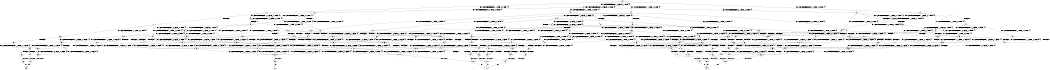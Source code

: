digraph BCG {
size = "7, 10.5";
center = TRUE;
node [shape = circle];
0 [peripheries = 2];
0 -> 1 [label = "EX !0 !ATOMIC_EXCH_BRANCH (2, +1, TRUE, +0, 2, TRUE) !{0}"];
0 -> 2 [label = "EX !2 !ATOMIC_EXCH_BRANCH (1, +0, FALSE, +0, 1, TRUE) !{0}"];
0 -> 3 [label = "EX !1 !ATOMIC_EXCH_BRANCH (1, +1, TRUE, +0, 2, TRUE) !{0}"];
0 -> 4 [label = "EX !0 !ATOMIC_EXCH_BRANCH (2, +1, TRUE, +0, 2, TRUE) !{0}"];
1 -> 5 [label = "EX !2 !ATOMIC_EXCH_BRANCH (1, +0, FALSE, +0, 1, TRUE) !{0}"];
1 -> 6 [label = "EX !1 !ATOMIC_EXCH_BRANCH (1, +1, TRUE, +0, 2, TRUE) !{0}"];
1 -> 7 [label = "TERMINATE !0"];
2 -> 2 [label = "EX !2 !ATOMIC_EXCH_BRANCH (1, +0, FALSE, +0, 1, TRUE) !{0}"];
2 -> 8 [label = "EX !0 !ATOMIC_EXCH_BRANCH (2, +1, TRUE, +0, 2, TRUE) !{0}"];
2 -> 9 [label = "EX !1 !ATOMIC_EXCH_BRANCH (1, +1, TRUE, +0, 2, TRUE) !{0}"];
2 -> 10 [label = "EX !0 !ATOMIC_EXCH_BRANCH (2, +1, TRUE, +0, 2, TRUE) !{0}"];
3 -> 11 [label = "EX !0 !ATOMIC_EXCH_BRANCH (2, +1, TRUE, +0, 2, TRUE) !{0}"];
3 -> 12 [label = "EX !2 !ATOMIC_EXCH_BRANCH (1, +0, FALSE, +0, 1, FALSE) !{0}"];
3 -> 13 [label = "TERMINATE !1"];
3 -> 14 [label = "EX !0 !ATOMIC_EXCH_BRANCH (2, +1, TRUE, +0, 2, TRUE) !{0}"];
4 -> 15 [label = "EX !2 !ATOMIC_EXCH_BRANCH (1, +0, FALSE, +0, 1, TRUE) !{0}"];
4 -> 16 [label = "EX !1 !ATOMIC_EXCH_BRANCH (1, +1, TRUE, +0, 2, TRUE) !{0}"];
4 -> 17 [label = "TERMINATE !0"];
5 -> 5 [label = "EX !2 !ATOMIC_EXCH_BRANCH (1, +0, FALSE, +0, 1, TRUE) !{0}"];
5 -> 18 [label = "EX !1 !ATOMIC_EXCH_BRANCH (1, +1, TRUE, +0, 2, TRUE) !{0}"];
5 -> 19 [label = "TERMINATE !0"];
6 -> 20 [label = "EX !2 !ATOMIC_EXCH_BRANCH (1, +0, FALSE, +0, 1, FALSE) !{0}"];
6 -> 21 [label = "TERMINATE !0"];
6 -> 22 [label = "TERMINATE !1"];
7 -> 23 [label = "EX !2 !ATOMIC_EXCH_BRANCH (1, +0, FALSE, +0, 1, TRUE) !{1}"];
7 -> 24 [label = "EX !1 !ATOMIC_EXCH_BRANCH (1, +1, TRUE, +0, 2, TRUE) !{1}"];
7 -> 25 [label = "EX !1 !ATOMIC_EXCH_BRANCH (1, +1, TRUE, +0, 2, TRUE) !{1}"];
8 -> 5 [label = "EX !2 !ATOMIC_EXCH_BRANCH (1, +0, FALSE, +0, 1, TRUE) !{0}"];
8 -> 18 [label = "EX !1 !ATOMIC_EXCH_BRANCH (1, +1, TRUE, +0, 2, TRUE) !{0}"];
8 -> 19 [label = "TERMINATE !0"];
9 -> 12 [label = "EX !2 !ATOMIC_EXCH_BRANCH (1, +0, FALSE, +0, 1, FALSE) !{0}"];
9 -> 26 [label = "EX !0 !ATOMIC_EXCH_BRANCH (2, +1, TRUE, +0, 2, TRUE) !{0}"];
9 -> 27 [label = "TERMINATE !1"];
9 -> 28 [label = "EX !0 !ATOMIC_EXCH_BRANCH (2, +1, TRUE, +0, 2, TRUE) !{0}"];
10 -> 15 [label = "EX !2 !ATOMIC_EXCH_BRANCH (1, +0, FALSE, +0, 1, TRUE) !{0}"];
10 -> 29 [label = "EX !1 !ATOMIC_EXCH_BRANCH (1, +1, TRUE, +0, 2, TRUE) !{0}"];
10 -> 30 [label = "TERMINATE !0"];
11 -> 20 [label = "EX !2 !ATOMIC_EXCH_BRANCH (1, +0, FALSE, +0, 1, FALSE) !{0}"];
11 -> 21 [label = "TERMINATE !0"];
11 -> 22 [label = "TERMINATE !1"];
12 -> 31 [label = "EX !2 !ATOMIC_EXCH_BRANCH (2, +0, FALSE, +0, 2, TRUE) !{0}"];
12 -> 32 [label = "EX !0 !ATOMIC_EXCH_BRANCH (2, +1, TRUE, +0, 2, TRUE) !{0}"];
12 -> 33 [label = "TERMINATE !1"];
12 -> 34 [label = "EX !0 !ATOMIC_EXCH_BRANCH (2, +1, TRUE, +0, 2, TRUE) !{0}"];
13 -> 35 [label = "EX !0 !ATOMIC_EXCH_BRANCH (2, +1, TRUE, +0, 2, TRUE) !{0}"];
13 -> 36 [label = "EX !2 !ATOMIC_EXCH_BRANCH (1, +0, FALSE, +0, 1, FALSE) !{0}"];
13 -> 37 [label = "EX !0 !ATOMIC_EXCH_BRANCH (2, +1, TRUE, +0, 2, TRUE) !{0}"];
14 -> 38 [label = "EX !2 !ATOMIC_EXCH_BRANCH (1, +0, FALSE, +0, 1, FALSE) !{0}"];
14 -> 39 [label = "TERMINATE !0"];
14 -> 40 [label = "TERMINATE !1"];
15 -> 15 [label = "EX !2 !ATOMIC_EXCH_BRANCH (1, +0, FALSE, +0, 1, TRUE) !{0}"];
15 -> 29 [label = "EX !1 !ATOMIC_EXCH_BRANCH (1, +1, TRUE, +0, 2, TRUE) !{0}"];
15 -> 30 [label = "TERMINATE !0"];
16 -> 38 [label = "EX !2 !ATOMIC_EXCH_BRANCH (1, +0, FALSE, +0, 1, FALSE) !{0}"];
16 -> 39 [label = "TERMINATE !0"];
16 -> 40 [label = "TERMINATE !1"];
17 -> 41 [label = "EX !2 !ATOMIC_EXCH_BRANCH (1, +0, FALSE, +0, 1, TRUE) !{1}"];
17 -> 42 [label = "EX !1 !ATOMIC_EXCH_BRANCH (1, +1, TRUE, +0, 2, TRUE) !{1}"];
18 -> 20 [label = "EX !2 !ATOMIC_EXCH_BRANCH (1, +0, FALSE, +0, 1, FALSE) !{0}"];
18 -> 43 [label = "TERMINATE !0"];
18 -> 44 [label = "TERMINATE !1"];
19 -> 23 [label = "EX !2 !ATOMIC_EXCH_BRANCH (1, +0, FALSE, +0, 1, TRUE) !{1}"];
19 -> 45 [label = "EX !1 !ATOMIC_EXCH_BRANCH (1, +1, TRUE, +0, 2, TRUE) !{1}"];
19 -> 46 [label = "EX !1 !ATOMIC_EXCH_BRANCH (1, +1, TRUE, +0, 2, TRUE) !{1}"];
20 -> 47 [label = "EX !2 !ATOMIC_EXCH_BRANCH (2, +0, FALSE, +0, 2, FALSE) !{0}"];
20 -> 48 [label = "TERMINATE !0"];
20 -> 49 [label = "TERMINATE !1"];
21 -> 50 [label = "EX !2 !ATOMIC_EXCH_BRANCH (1, +0, FALSE, +0, 1, FALSE) !{1}"];
21 -> 51 [label = "TERMINATE !1"];
22 -> 52 [label = "EX !2 !ATOMIC_EXCH_BRANCH (1, +0, FALSE, +0, 1, FALSE) !{0}"];
22 -> 53 [label = "TERMINATE !0"];
23 -> 23 [label = "EX !2 !ATOMIC_EXCH_BRANCH (1, +0, FALSE, +0, 1, TRUE) !{1}"];
23 -> 45 [label = "EX !1 !ATOMIC_EXCH_BRANCH (1, +1, TRUE, +0, 2, TRUE) !{1}"];
23 -> 46 [label = "EX !1 !ATOMIC_EXCH_BRANCH (1, +1, TRUE, +0, 2, TRUE) !{1}"];
24 -> 50 [label = "EX !2 !ATOMIC_EXCH_BRANCH (1, +0, FALSE, +0, 1, FALSE) !{1}"];
24 -> 51 [label = "TERMINATE !1"];
25 -> 54 [label = "EX !2 !ATOMIC_EXCH_BRANCH (1, +0, FALSE, +0, 1, FALSE) !{1}"];
25 -> 55 [label = "TERMINATE !1"];
26 -> 20 [label = "EX !2 !ATOMIC_EXCH_BRANCH (1, +0, FALSE, +0, 1, FALSE) !{0}"];
26 -> 43 [label = "TERMINATE !0"];
26 -> 44 [label = "TERMINATE !1"];
27 -> 36 [label = "EX !2 !ATOMIC_EXCH_BRANCH (1, +0, FALSE, +0, 1, FALSE) !{0}"];
27 -> 56 [label = "EX !0 !ATOMIC_EXCH_BRANCH (2, +1, TRUE, +0, 2, TRUE) !{0}"];
27 -> 57 [label = "EX !0 !ATOMIC_EXCH_BRANCH (2, +1, TRUE, +0, 2, TRUE) !{0}"];
28 -> 38 [label = "EX !2 !ATOMIC_EXCH_BRANCH (1, +0, FALSE, +0, 1, FALSE) !{0}"];
28 -> 58 [label = "TERMINATE !0"];
28 -> 59 [label = "TERMINATE !1"];
29 -> 38 [label = "EX !2 !ATOMIC_EXCH_BRANCH (1, +0, FALSE, +0, 1, FALSE) !{0}"];
29 -> 58 [label = "TERMINATE !0"];
29 -> 59 [label = "TERMINATE !1"];
30 -> 41 [label = "EX !2 !ATOMIC_EXCH_BRANCH (1, +0, FALSE, +0, 1, TRUE) !{1}"];
30 -> 60 [label = "EX !1 !ATOMIC_EXCH_BRANCH (1, +1, TRUE, +0, 2, TRUE) !{1}"];
31 -> 31 [label = "EX !2 !ATOMIC_EXCH_BRANCH (2, +0, FALSE, +0, 2, TRUE) !{0}"];
31 -> 32 [label = "EX !0 !ATOMIC_EXCH_BRANCH (2, +1, TRUE, +0, 2, TRUE) !{0}"];
31 -> 33 [label = "TERMINATE !1"];
31 -> 34 [label = "EX !0 !ATOMIC_EXCH_BRANCH (2, +1, TRUE, +0, 2, TRUE) !{0}"];
32 -> 47 [label = "EX !2 !ATOMIC_EXCH_BRANCH (2, +0, FALSE, +0, 2, FALSE) !{0}"];
32 -> 48 [label = "TERMINATE !0"];
32 -> 49 [label = "TERMINATE !1"];
33 -> 61 [label = "EX !2 !ATOMIC_EXCH_BRANCH (2, +0, FALSE, +0, 2, TRUE) !{0}"];
33 -> 62 [label = "EX !0 !ATOMIC_EXCH_BRANCH (2, +1, TRUE, +0, 2, TRUE) !{0}"];
33 -> 63 [label = "EX !0 !ATOMIC_EXCH_BRANCH (2, +1, TRUE, +0, 2, TRUE) !{0}"];
34 -> 64 [label = "EX !2 !ATOMIC_EXCH_BRANCH (2, +0, FALSE, +0, 2, FALSE) !{0}"];
34 -> 65 [label = "TERMINATE !0"];
34 -> 66 [label = "TERMINATE !1"];
35 -> 52 [label = "EX !2 !ATOMIC_EXCH_BRANCH (1, +0, FALSE, +0, 1, FALSE) !{0}"];
35 -> 53 [label = "TERMINATE !0"];
36 -> 61 [label = "EX !2 !ATOMIC_EXCH_BRANCH (2, +0, FALSE, +0, 2, TRUE) !{0}"];
36 -> 62 [label = "EX !0 !ATOMIC_EXCH_BRANCH (2, +1, TRUE, +0, 2, TRUE) !{0}"];
36 -> 63 [label = "EX !0 !ATOMIC_EXCH_BRANCH (2, +1, TRUE, +0, 2, TRUE) !{0}"];
37 -> 67 [label = "EX !2 !ATOMIC_EXCH_BRANCH (1, +0, FALSE, +0, 1, FALSE) !{0}"];
37 -> 68 [label = "TERMINATE !0"];
38 -> 64 [label = "EX !2 !ATOMIC_EXCH_BRANCH (2, +0, FALSE, +0, 2, FALSE) !{0}"];
38 -> 65 [label = "TERMINATE !0"];
38 -> 66 [label = "TERMINATE !1"];
39 -> 69 [label = "EX !2 !ATOMIC_EXCH_BRANCH (1, +0, FALSE, +0, 1, FALSE) !{1}"];
39 -> 70 [label = "TERMINATE !1"];
40 -> 67 [label = "EX !2 !ATOMIC_EXCH_BRANCH (1, +0, FALSE, +0, 1, FALSE) !{0}"];
40 -> 68 [label = "TERMINATE !0"];
41 -> 41 [label = "EX !2 !ATOMIC_EXCH_BRANCH (1, +0, FALSE, +0, 1, TRUE) !{1}"];
41 -> 60 [label = "EX !1 !ATOMIC_EXCH_BRANCH (1, +1, TRUE, +0, 2, TRUE) !{1}"];
42 -> 69 [label = "EX !2 !ATOMIC_EXCH_BRANCH (1, +0, FALSE, +0, 1, FALSE) !{1}"];
42 -> 70 [label = "TERMINATE !1"];
43 -> 50 [label = "EX !2 !ATOMIC_EXCH_BRANCH (1, +0, FALSE, +0, 1, FALSE) !{1}"];
43 -> 71 [label = "TERMINATE !1"];
44 -> 52 [label = "EX !2 !ATOMIC_EXCH_BRANCH (1, +0, FALSE, +0, 1, FALSE) !{0}"];
44 -> 72 [label = "TERMINATE !0"];
45 -> 50 [label = "EX !2 !ATOMIC_EXCH_BRANCH (1, +0, FALSE, +0, 1, FALSE) !{1}"];
45 -> 71 [label = "TERMINATE !1"];
46 -> 54 [label = "EX !2 !ATOMIC_EXCH_BRANCH (1, +0, FALSE, +0, 1, FALSE) !{1}"];
46 -> 73 [label = "TERMINATE !1"];
47 -> 74 [label = "TERMINATE !0"];
47 -> 75 [label = "TERMINATE !2"];
47 -> 76 [label = "TERMINATE !1"];
48 -> 77 [label = "EX !2 !ATOMIC_EXCH_BRANCH (2, +0, FALSE, +0, 2, FALSE) !{1}"];
48 -> 78 [label = "TERMINATE !1"];
49 -> 79 [label = "EX !2 !ATOMIC_EXCH_BRANCH (2, +0, FALSE, +0, 2, FALSE) !{0}"];
49 -> 80 [label = "TERMINATE !0"];
50 -> 77 [label = "EX !2 !ATOMIC_EXCH_BRANCH (2, +0, FALSE, +0, 2, FALSE) !{1}"];
50 -> 78 [label = "TERMINATE !1"];
51 -> 81 [label = "EX !2 !ATOMIC_EXCH_BRANCH (1, +0, FALSE, +0, 1, FALSE) !{2}"];
51 -> 82 [label = "EX !2 !ATOMIC_EXCH_BRANCH (1, +0, FALSE, +0, 1, FALSE) !{2}"];
52 -> 79 [label = "EX !2 !ATOMIC_EXCH_BRANCH (2, +0, FALSE, +0, 2, FALSE) !{0}"];
52 -> 80 [label = "TERMINATE !0"];
53 -> 81 [label = "EX !2 !ATOMIC_EXCH_BRANCH (1, +0, FALSE, +0, 1, FALSE) !{2}"];
53 -> 82 [label = "EX !2 !ATOMIC_EXCH_BRANCH (1, +0, FALSE, +0, 1, FALSE) !{2}"];
54 -> 83 [label = "EX !2 !ATOMIC_EXCH_BRANCH (2, +0, FALSE, +0, 2, FALSE) !{1}"];
54 -> 84 [label = "TERMINATE !1"];
55 -> 85 [label = "EX !2 !ATOMIC_EXCH_BRANCH (1, +0, FALSE, +0, 1, FALSE) !{2}"];
56 -> 52 [label = "EX !2 !ATOMIC_EXCH_BRANCH (1, +0, FALSE, +0, 1, FALSE) !{0}"];
56 -> 72 [label = "TERMINATE !0"];
57 -> 67 [label = "EX !2 !ATOMIC_EXCH_BRANCH (1, +0, FALSE, +0, 1, FALSE) !{0}"];
57 -> 86 [label = "TERMINATE !0"];
58 -> 69 [label = "EX !2 !ATOMIC_EXCH_BRANCH (1, +0, FALSE, +0, 1, FALSE) !{1}"];
58 -> 87 [label = "TERMINATE !1"];
59 -> 67 [label = "EX !2 !ATOMIC_EXCH_BRANCH (1, +0, FALSE, +0, 1, FALSE) !{0}"];
59 -> 86 [label = "TERMINATE !0"];
60 -> 69 [label = "EX !2 !ATOMIC_EXCH_BRANCH (1, +0, FALSE, +0, 1, FALSE) !{1}"];
60 -> 87 [label = "TERMINATE !1"];
61 -> 61 [label = "EX !2 !ATOMIC_EXCH_BRANCH (2, +0, FALSE, +0, 2, TRUE) !{0}"];
61 -> 62 [label = "EX !0 !ATOMIC_EXCH_BRANCH (2, +1, TRUE, +0, 2, TRUE) !{0}"];
61 -> 63 [label = "EX !0 !ATOMIC_EXCH_BRANCH (2, +1, TRUE, +0, 2, TRUE) !{0}"];
62 -> 79 [label = "EX !2 !ATOMIC_EXCH_BRANCH (2, +0, FALSE, +0, 2, FALSE) !{0}"];
62 -> 80 [label = "TERMINATE !0"];
63 -> 88 [label = "EX !2 !ATOMIC_EXCH_BRANCH (2, +0, FALSE, +0, 2, FALSE) !{0}"];
63 -> 89 [label = "TERMINATE !0"];
64 -> 90 [label = "TERMINATE !0"];
64 -> 91 [label = "TERMINATE !2"];
64 -> 92 [label = "TERMINATE !1"];
65 -> 93 [label = "EX !2 !ATOMIC_EXCH_BRANCH (2, +0, FALSE, +0, 2, FALSE) !{1}"];
65 -> 94 [label = "TERMINATE !1"];
66 -> 88 [label = "EX !2 !ATOMIC_EXCH_BRANCH (2, +0, FALSE, +0, 2, FALSE) !{0}"];
66 -> 89 [label = "TERMINATE !0"];
67 -> 88 [label = "EX !2 !ATOMIC_EXCH_BRANCH (2, +0, FALSE, +0, 2, FALSE) !{0}"];
67 -> 89 [label = "TERMINATE !0"];
68 -> 95 [label = "EX !2 !ATOMIC_EXCH_BRANCH (1, +0, FALSE, +0, 1, FALSE) !{2}"];
69 -> 93 [label = "EX !2 !ATOMIC_EXCH_BRANCH (2, +0, FALSE, +0, 2, FALSE) !{1}"];
69 -> 94 [label = "TERMINATE !1"];
70 -> 95 [label = "EX !2 !ATOMIC_EXCH_BRANCH (1, +0, FALSE, +0, 1, FALSE) !{2}"];
71 -> 81 [label = "EX !2 !ATOMIC_EXCH_BRANCH (1, +0, FALSE, +0, 1, FALSE) !{2}"];
71 -> 82 [label = "EX !2 !ATOMIC_EXCH_BRANCH (1, +0, FALSE, +0, 1, FALSE) !{2}"];
72 -> 81 [label = "EX !2 !ATOMIC_EXCH_BRANCH (1, +0, FALSE, +0, 1, FALSE) !{2}"];
72 -> 82 [label = "EX !2 !ATOMIC_EXCH_BRANCH (1, +0, FALSE, +0, 1, FALSE) !{2}"];
73 -> 85 [label = "EX !2 !ATOMIC_EXCH_BRANCH (1, +0, FALSE, +0, 1, FALSE) !{2}"];
74 -> 96 [label = "TERMINATE !2"];
74 -> 97 [label = "TERMINATE !1"];
75 -> 98 [label = "TERMINATE !0"];
75 -> 99 [label = "TERMINATE !1"];
76 -> 100 [label = "TERMINATE !0"];
76 -> 99 [label = "TERMINATE !2"];
77 -> 96 [label = "TERMINATE !2"];
77 -> 97 [label = "TERMINATE !1"];
78 -> 101 [label = "EX !2 !ATOMIC_EXCH_BRANCH (2, +0, FALSE, +0, 2, FALSE) !{2}"];
78 -> 102 [label = "EX !2 !ATOMIC_EXCH_BRANCH (2, +0, FALSE, +0, 2, FALSE) !{2}"];
79 -> 100 [label = "TERMINATE !0"];
79 -> 99 [label = "TERMINATE !2"];
80 -> 101 [label = "EX !2 !ATOMIC_EXCH_BRANCH (2, +0, FALSE, +0, 2, FALSE) !{2}"];
80 -> 102 [label = "EX !2 !ATOMIC_EXCH_BRANCH (2, +0, FALSE, +0, 2, FALSE) !{2}"];
81 -> 101 [label = "EX !2 !ATOMIC_EXCH_BRANCH (2, +0, FALSE, +0, 2, FALSE) !{2}"];
81 -> 102 [label = "EX !2 !ATOMIC_EXCH_BRANCH (2, +0, FALSE, +0, 2, FALSE) !{2}"];
82 -> 102 [label = "EX !2 !ATOMIC_EXCH_BRANCH (2, +0, FALSE, +0, 2, FALSE) !{2}"];
83 -> 103 [label = "TERMINATE !2"];
83 -> 104 [label = "TERMINATE !1"];
84 -> 105 [label = "EX !2 !ATOMIC_EXCH_BRANCH (2, +0, FALSE, +0, 2, FALSE) !{2}"];
85 -> 105 [label = "EX !2 !ATOMIC_EXCH_BRANCH (2, +0, FALSE, +0, 2, FALSE) !{2}"];
86 -> 95 [label = "EX !2 !ATOMIC_EXCH_BRANCH (1, +0, FALSE, +0, 1, FALSE) !{2}"];
87 -> 95 [label = "EX !2 !ATOMIC_EXCH_BRANCH (1, +0, FALSE, +0, 1, FALSE) !{2}"];
88 -> 106 [label = "TERMINATE !0"];
88 -> 107 [label = "TERMINATE !2"];
89 -> 108 [label = "EX !2 !ATOMIC_EXCH_BRANCH (2, +0, FALSE, +0, 2, FALSE) !{2}"];
90 -> 109 [label = "TERMINATE !2"];
90 -> 110 [label = "TERMINATE !1"];
91 -> 111 [label = "TERMINATE !0"];
91 -> 107 [label = "TERMINATE !1"];
92 -> 106 [label = "TERMINATE !0"];
92 -> 107 [label = "TERMINATE !2"];
93 -> 109 [label = "TERMINATE !2"];
93 -> 110 [label = "TERMINATE !1"];
94 -> 108 [label = "EX !2 !ATOMIC_EXCH_BRANCH (2, +0, FALSE, +0, 2, FALSE) !{2}"];
95 -> 108 [label = "EX !2 !ATOMIC_EXCH_BRANCH (2, +0, FALSE, +0, 2, FALSE) !{2}"];
96 -> 112 [label = "TERMINATE !1"];
97 -> 113 [label = "TERMINATE !2"];
98 -> 112 [label = "TERMINATE !1"];
99 -> 114 [label = "TERMINATE !0"];
100 -> 113 [label = "TERMINATE !2"];
101 -> 113 [label = "TERMINATE !2"];
102 -> 115 [label = "TERMINATE !2"];
103 -> 116 [label = "TERMINATE !1"];
104 -> 117 [label = "TERMINATE !2"];
105 -> 117 [label = "TERMINATE !2"];
106 -> 118 [label = "TERMINATE !2"];
107 -> 119 [label = "TERMINATE !0"];
108 -> 118 [label = "TERMINATE !2"];
109 -> 120 [label = "TERMINATE !1"];
110 -> 118 [label = "TERMINATE !2"];
111 -> 120 [label = "TERMINATE !1"];
112 -> 121 [label = "exit"];
113 -> 121 [label = "exit"];
114 -> 121 [label = "exit"];
115 -> 122 [label = "exit"];
116 -> 123 [label = "exit"];
117 -> 123 [label = "exit"];
118 -> 124 [label = "exit"];
119 -> 124 [label = "exit"];
120 -> 124 [label = "exit"];
}
